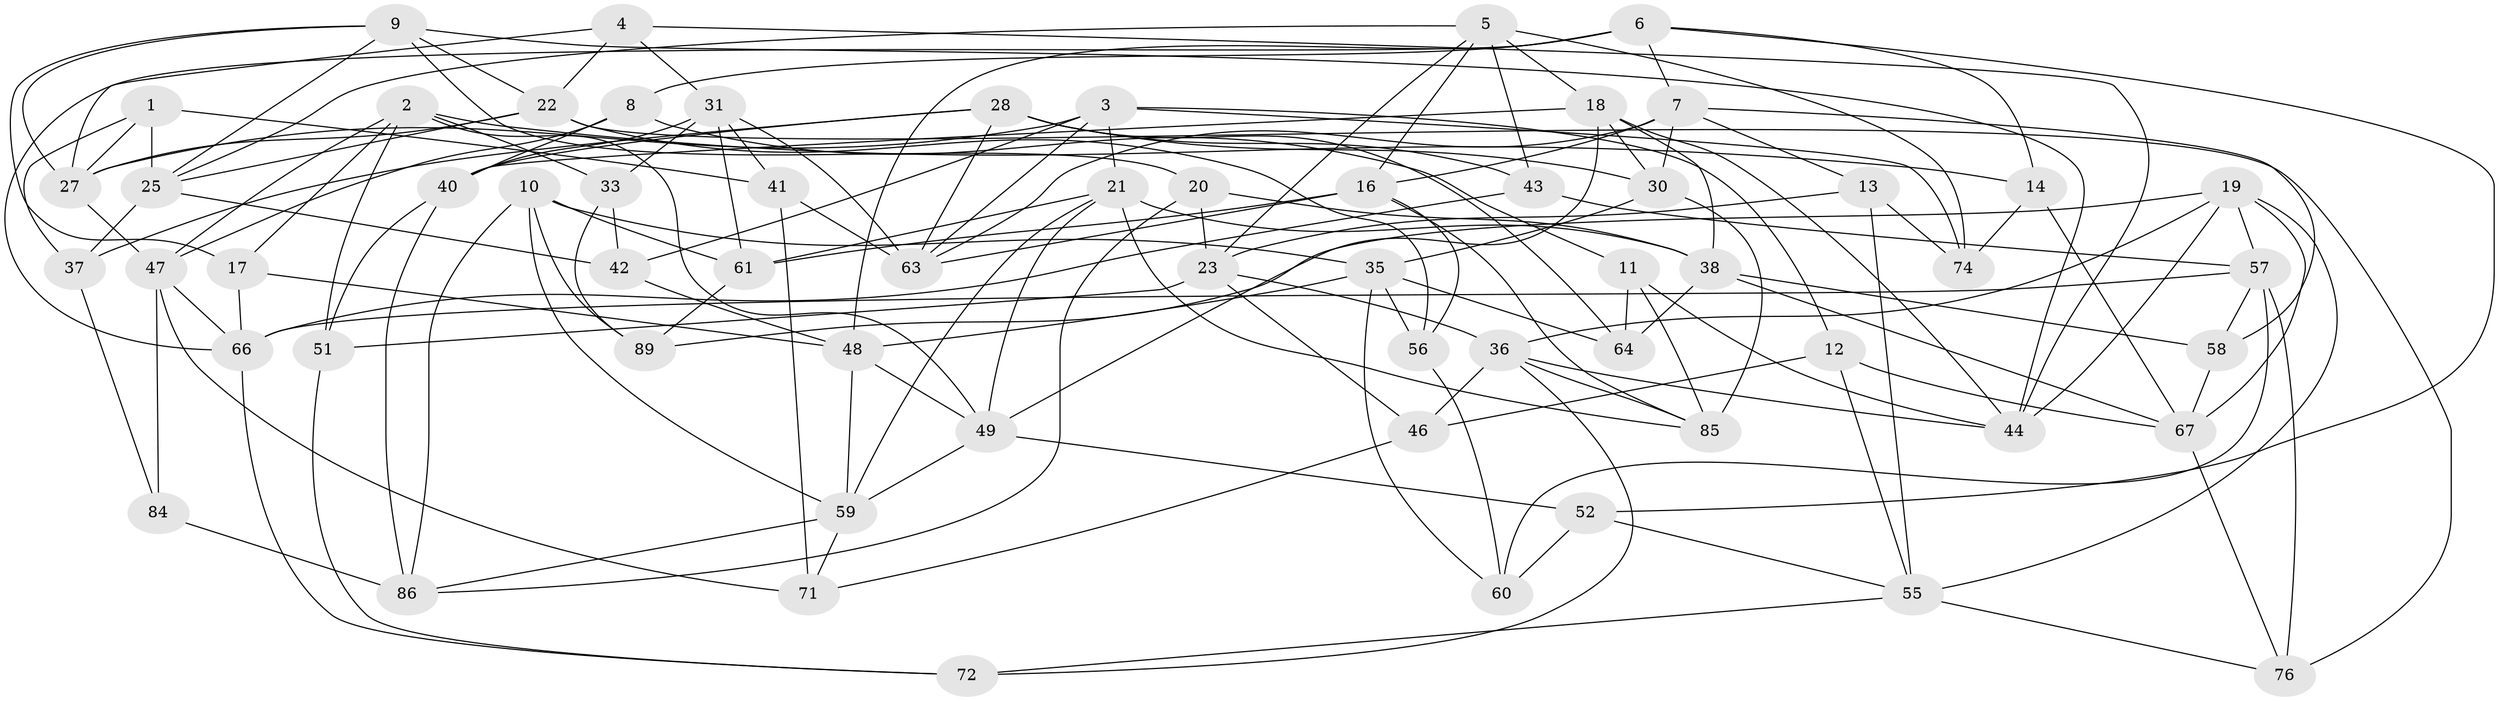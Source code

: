 // Generated by graph-tools (version 1.1) at 2025/24/03/03/25 07:24:23]
// undirected, 62 vertices, 156 edges
graph export_dot {
graph [start="1"]
  node [color=gray90,style=filled];
  1;
  2 [super="+50"];
  3 [super="+68"];
  4;
  5 [super="+39"];
  6 [super="+26"];
  7 [super="+34"];
  8;
  9 [super="+15"];
  10 [super="+32"];
  11;
  12;
  13;
  14;
  16 [super="+29"];
  17;
  18 [super="+54"];
  19 [super="+79"];
  20;
  21 [super="+45"];
  22 [super="+94"];
  23 [super="+24"];
  25 [super="+81"];
  27 [super="+78"];
  28 [super="+92"];
  30 [super="+77"];
  31 [super="+97"];
  33;
  35 [super="+73"];
  36 [super="+88"];
  37;
  38 [super="+53"];
  40 [super="+75"];
  41;
  42;
  43;
  44 [super="+70"];
  46;
  47 [super="+80"];
  48 [super="+83"];
  49 [super="+82"];
  51;
  52;
  55 [super="+91"];
  56;
  57 [super="+87"];
  58;
  59 [super="+62"];
  60;
  61 [super="+65"];
  63 [super="+93"];
  64;
  66 [super="+95"];
  67 [super="+69"];
  71;
  72;
  74;
  76;
  84;
  85 [super="+90"];
  86 [super="+96"];
  89;
  1 -- 25;
  1 -- 37;
  1 -- 41;
  1 -- 27;
  2 -- 49;
  2 -- 51;
  2 -- 33;
  2 -- 14;
  2 -- 17;
  2 -- 47;
  3 -- 42;
  3 -- 21;
  3 -- 74;
  3 -- 12;
  3 -- 27;
  3 -- 63;
  4 -- 27;
  4 -- 31;
  4 -- 44;
  4 -- 22;
  5 -- 43;
  5 -- 74;
  5 -- 25;
  5 -- 16;
  5 -- 18;
  5 -- 23;
  6 -- 52;
  6 -- 8;
  6 -- 66;
  6 -- 48;
  6 -- 7;
  6 -- 14;
  7 -- 13;
  7 -- 58;
  7 -- 16;
  7 -- 30;
  7 -- 63;
  8 -- 40;
  8 -- 11;
  8 -- 47;
  9 -- 17;
  9 -- 27;
  9 -- 20;
  9 -- 44;
  9 -- 25;
  9 -- 22;
  10 -- 89;
  10 -- 35;
  10 -- 59;
  10 -- 86;
  10 -- 61 [weight=2];
  11 -- 64;
  11 -- 85;
  11 -- 44;
  12 -- 55;
  12 -- 46;
  12 -- 67;
  13 -- 23;
  13 -- 55;
  13 -- 74;
  14 -- 74;
  14 -- 67;
  16 -- 56;
  16 -- 61;
  16 -- 63;
  16 -- 85;
  17 -- 66;
  17 -- 48;
  18 -- 30;
  18 -- 40;
  18 -- 44;
  18 -- 38;
  18 -- 49;
  19 -- 44;
  19 -- 67;
  19 -- 89;
  19 -- 36;
  19 -- 57;
  19 -- 55;
  20 -- 38;
  20 -- 23;
  20 -- 86;
  21 -- 61;
  21 -- 38;
  21 -- 59;
  21 -- 49;
  21 -- 85;
  22 -- 76;
  22 -- 56;
  22 -- 25;
  22 -- 27;
  23 -- 51;
  23 -- 36;
  23 -- 46;
  25 -- 42;
  25 -- 37;
  27 -- 47;
  28 -- 63;
  28 -- 37;
  28 -- 64;
  28 -- 43;
  28 -- 40;
  28 -- 30;
  30 -- 85 [weight=2];
  30 -- 35;
  31 -- 41;
  31 -- 33;
  31 -- 63;
  31 -- 40;
  31 -- 61;
  33 -- 42;
  33 -- 89;
  35 -- 56;
  35 -- 60;
  35 -- 64;
  35 -- 48;
  36 -- 72;
  36 -- 46;
  36 -- 44;
  36 -- 85;
  37 -- 84;
  38 -- 64;
  38 -- 58;
  38 -- 67;
  40 -- 51;
  40 -- 86;
  41 -- 71;
  41 -- 63;
  42 -- 48;
  43 -- 57;
  43 -- 66;
  46 -- 71;
  47 -- 71;
  47 -- 84;
  47 -- 66;
  48 -- 59;
  48 -- 49;
  49 -- 52;
  49 -- 59;
  51 -- 72;
  52 -- 55;
  52 -- 60;
  55 -- 72;
  55 -- 76;
  56 -- 60;
  57 -- 58;
  57 -- 66;
  57 -- 76;
  57 -- 60;
  58 -- 67;
  59 -- 71;
  59 -- 86;
  61 -- 89;
  66 -- 72;
  67 -- 76;
  84 -- 86 [weight=2];
}
